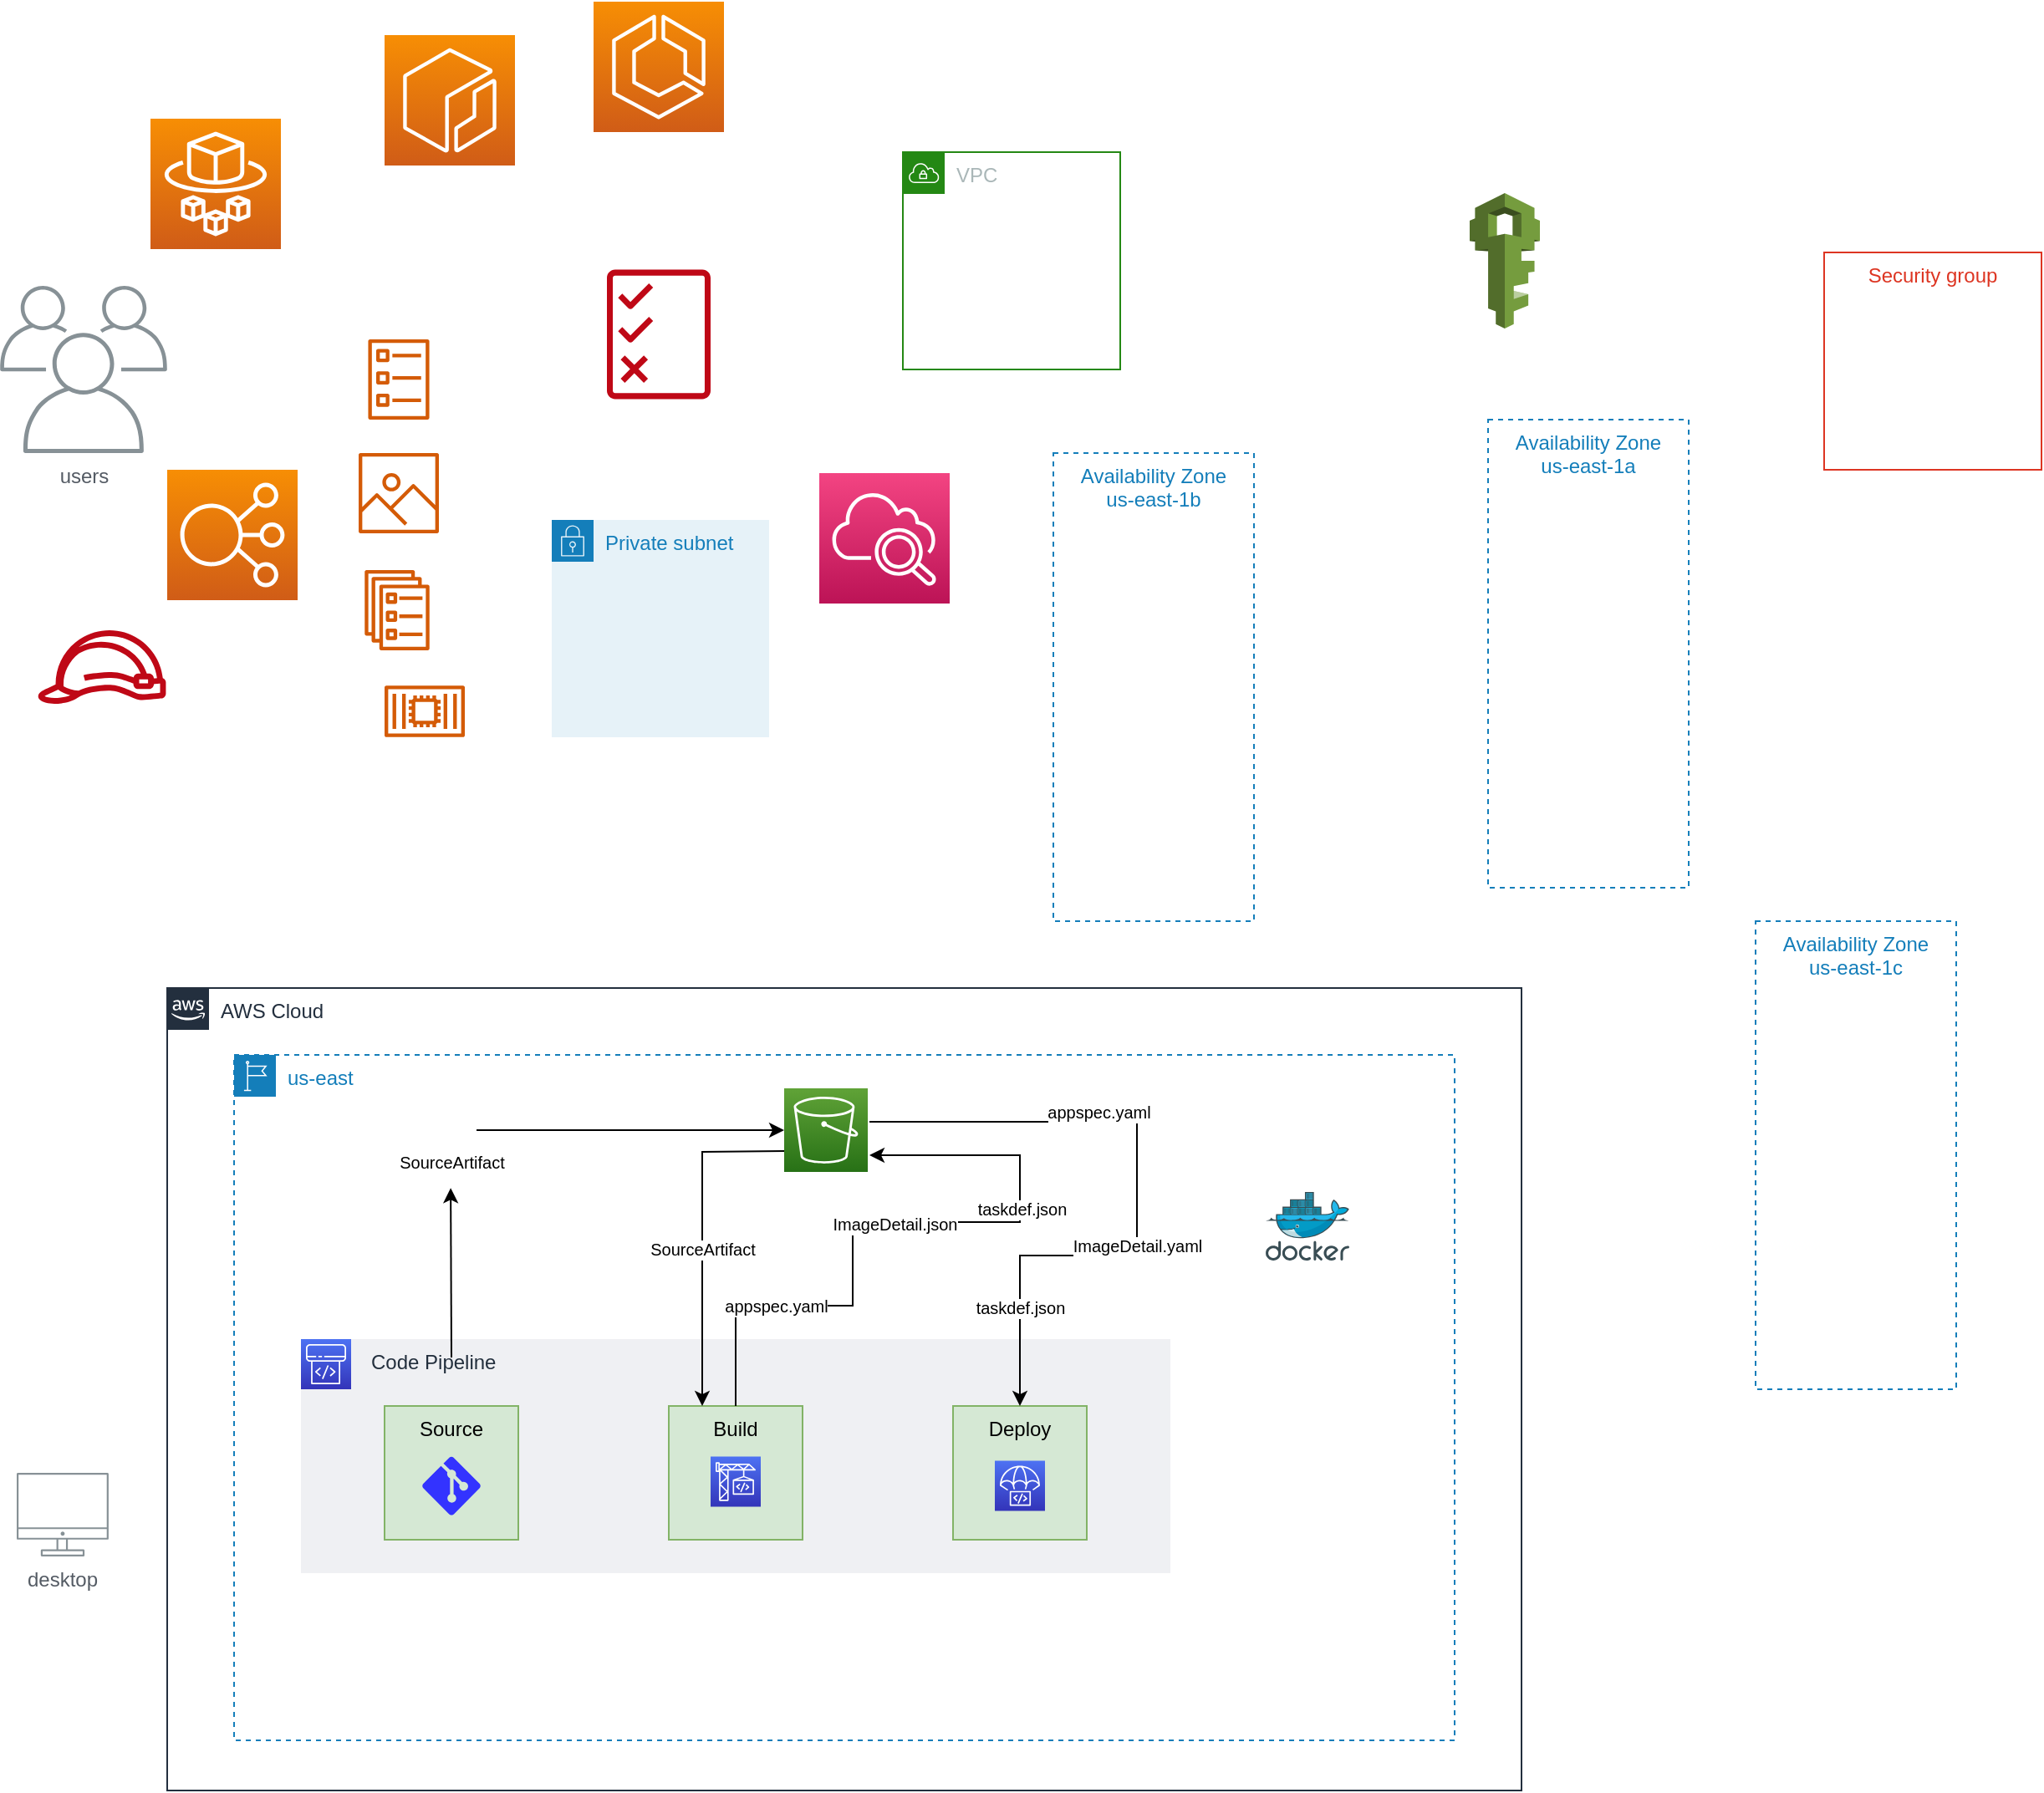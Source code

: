 <mxfile version="20.1.1" type="github">
  <diagram id="qCpsu6lBvLWQTeVwnFAU" name="Page-1">
    <mxGraphModel dx="1273" dy="761" grid="1" gridSize="10" guides="1" tooltips="1" connect="1" arrows="1" fold="1" page="1" pageScale="1" pageWidth="827" pageHeight="1169" math="0" shadow="0">
      <root>
        <mxCell id="0" />
        <mxCell id="1" parent="0" />
        <mxCell id="fsIm3HDob8JfFCVEmCF0-1" value="" style="sketch=0;points=[[0,0,0],[0.25,0,0],[0.5,0,0],[0.75,0,0],[1,0,0],[0,1,0],[0.25,1,0],[0.5,1,0],[0.75,1,0],[1,1,0],[0,0.25,0],[0,0.5,0],[0,0.75,0],[1,0.25,0],[1,0.5,0],[1,0.75,0]];outlineConnect=0;fontColor=#232F3E;gradientColor=#F78E04;gradientDirection=north;fillColor=#D05C17;strokeColor=#ffffff;dashed=0;verticalLabelPosition=bottom;verticalAlign=top;align=center;html=1;fontSize=12;fontStyle=0;aspect=fixed;shape=mxgraph.aws4.resourceIcon;resIcon=mxgraph.aws4.fargate;" vertex="1" parent="1">
          <mxGeometry x="110" y="70" width="78" height="78" as="geometry" />
        </mxCell>
        <mxCell id="fsIm3HDob8JfFCVEmCF0-2" value="" style="sketch=0;points=[[0,0,0],[0.25,0,0],[0.5,0,0],[0.75,0,0],[1,0,0],[0,1,0],[0.25,1,0],[0.5,1,0],[0.75,1,0],[1,1,0],[0,0.25,0],[0,0.5,0],[0,0.75,0],[1,0.25,0],[1,0.5,0],[1,0.75,0]];outlineConnect=0;fontColor=#232F3E;gradientColor=#F78E04;gradientDirection=north;fillColor=#D05C17;strokeColor=#ffffff;dashed=0;verticalLabelPosition=bottom;verticalAlign=top;align=center;html=1;fontSize=12;fontStyle=0;aspect=fixed;shape=mxgraph.aws4.resourceIcon;resIcon=mxgraph.aws4.elastic_load_balancing;" vertex="1" parent="1">
          <mxGeometry x="120" y="280" width="78" height="78" as="geometry" />
        </mxCell>
        <mxCell id="fsIm3HDob8JfFCVEmCF0-3" value="" style="sketch=0;points=[[0,0,0],[0.25,0,0],[0.5,0,0],[0.75,0,0],[1,0,0],[0,1,0],[0.25,1,0],[0.5,1,0],[0.75,1,0],[1,1,0],[0,0.25,0],[0,0.5,0],[0,0.75,0],[1,0.25,0],[1,0.5,0],[1,0.75,0]];points=[[0,0,0],[0.25,0,0],[0.5,0,0],[0.75,0,0],[1,0,0],[0,1,0],[0.25,1,0],[0.5,1,0],[0.75,1,0],[1,1,0],[0,0.25,0],[0,0.5,0],[0,0.75,0],[1,0.25,0],[1,0.5,0],[1,0.75,0]];outlineConnect=0;fontColor=#232F3E;gradientColor=#F34482;gradientDirection=north;fillColor=#BC1356;strokeColor=#ffffff;dashed=0;verticalLabelPosition=bottom;verticalAlign=top;align=center;html=1;fontSize=12;fontStyle=0;aspect=fixed;shape=mxgraph.aws4.resourceIcon;resIcon=mxgraph.aws4.cloudwatch_2;" vertex="1" parent="1">
          <mxGeometry x="510" y="282" width="78" height="78" as="geometry" />
        </mxCell>
        <mxCell id="fsIm3HDob8JfFCVEmCF0-4" value="AWS Cloud" style="points=[[0,0],[0.25,0],[0.5,0],[0.75,0],[1,0],[1,0.25],[1,0.5],[1,0.75],[1,1],[0.75,1],[0.5,1],[0.25,1],[0,1],[0,0.75],[0,0.5],[0,0.25]];outlineConnect=0;gradientColor=none;html=1;whiteSpace=wrap;fontSize=12;fontStyle=0;container=1;pointerEvents=0;collapsible=0;recursiveResize=0;shape=mxgraph.aws4.group;grIcon=mxgraph.aws4.group_aws_cloud_alt;strokeColor=#232F3E;fillColor=none;verticalAlign=top;align=left;spacingLeft=30;fontColor=#232F3E;dashed=0;" vertex="1" parent="1">
          <mxGeometry x="120" y="590" width="810" height="480" as="geometry" />
        </mxCell>
        <mxCell id="fsIm3HDob8JfFCVEmCF0-6" value="us-east" style="points=[[0,0],[0.25,0],[0.5,0],[0.75,0],[1,0],[1,0.25],[1,0.5],[1,0.75],[1,1],[0.75,1],[0.5,1],[0.25,1],[0,1],[0,0.75],[0,0.5],[0,0.25]];outlineConnect=0;gradientColor=none;html=1;whiteSpace=wrap;fontSize=12;fontStyle=0;container=1;pointerEvents=0;collapsible=0;recursiveResize=0;shape=mxgraph.aws4.group;grIcon=mxgraph.aws4.group_region;strokeColor=#147EBA;fillColor=none;verticalAlign=top;align=left;spacingLeft=30;fontColor=#147EBA;dashed=1;" vertex="1" parent="fsIm3HDob8JfFCVEmCF0-4">
          <mxGeometry x="40" y="40" width="730" height="410" as="geometry" />
        </mxCell>
        <mxCell id="fsIm3HDob8JfFCVEmCF0-25" value="            Code Pipeline" style="fillColor=#EFF0F3;strokeColor=none;dashed=0;verticalAlign=top;fontStyle=0;fontColor=#232F3D;align=left;" vertex="1" parent="fsIm3HDob8JfFCVEmCF0-6">
          <mxGeometry x="40" y="170" width="520" height="140" as="geometry" />
        </mxCell>
        <mxCell id="fsIm3HDob8JfFCVEmCF0-26" value="" style="sketch=0;points=[[0,0,0],[0.25,0,0],[0.5,0,0],[0.75,0,0],[1,0,0],[0,1,0],[0.25,1,0],[0.5,1,0],[0.75,1,0],[1,1,0],[0,0.25,0],[0,0.5,0],[0,0.75,0],[1,0.25,0],[1,0.5,0],[1,0.75,0]];outlineConnect=0;fontColor=#232F3E;gradientColor=#4D72F3;gradientDirection=north;fillColor=#3334B9;strokeColor=#ffffff;dashed=0;verticalLabelPosition=bottom;verticalAlign=top;align=center;html=1;fontSize=12;fontStyle=0;aspect=fixed;shape=mxgraph.aws4.resourceIcon;resIcon=mxgraph.aws4.codepipeline;" vertex="1" parent="fsIm3HDob8JfFCVEmCF0-6">
          <mxGeometry x="40" y="170" width="30" height="30" as="geometry" />
        </mxCell>
        <mxCell id="fsIm3HDob8JfFCVEmCF0-27" value="Source" style="fillColor=#d5e8d4;strokeColor=#82b366;dashed=0;verticalAlign=top;fontStyle=0;" vertex="1" parent="fsIm3HDob8JfFCVEmCF0-6">
          <mxGeometry x="90" y="210" width="80" height="80" as="geometry" />
        </mxCell>
        <mxCell id="fsIm3HDob8JfFCVEmCF0-33" value="Build" style="fillColor=#d5e8d4;strokeColor=#82b366;dashed=0;verticalAlign=top;fontStyle=0;" vertex="1" parent="fsIm3HDob8JfFCVEmCF0-6">
          <mxGeometry x="260" y="210" width="80" height="80" as="geometry" />
        </mxCell>
        <mxCell id="fsIm3HDob8JfFCVEmCF0-34" value="" style="sketch=0;points=[[0,0,0],[0.25,0,0],[0.5,0,0],[0.75,0,0],[1,0,0],[0,1,0],[0.25,1,0],[0.5,1,0],[0.75,1,0],[1,1,0],[0,0.25,0],[0,0.5,0],[0,0.75,0],[1,0.25,0],[1,0.5,0],[1,0.75,0]];outlineConnect=0;fontColor=#232F3E;gradientColor=#4D72F3;gradientDirection=north;fillColor=#3334B9;strokeColor=#ffffff;dashed=0;verticalLabelPosition=bottom;verticalAlign=top;align=center;html=1;fontSize=12;fontStyle=0;aspect=fixed;shape=mxgraph.aws4.resourceIcon;resIcon=mxgraph.aws4.codebuild;" vertex="1" parent="fsIm3HDob8JfFCVEmCF0-6">
          <mxGeometry x="285" y="240.25" width="30" height="30" as="geometry" />
        </mxCell>
        <mxCell id="fsIm3HDob8JfFCVEmCF0-35" value="" style="verticalLabelPosition=bottom;html=1;verticalAlign=top;align=center;strokeColor=none;fillColor=#3333FF;shape=mxgraph.azure.git_repository;" vertex="1" parent="fsIm3HDob8JfFCVEmCF0-6">
          <mxGeometry x="112.5" y="240.25" width="35" height="35" as="geometry" />
        </mxCell>
        <mxCell id="fsIm3HDob8JfFCVEmCF0-36" value="Deploy" style="fillColor=#d5e8d4;strokeColor=#82b366;dashed=0;verticalAlign=top;fontStyle=0;" vertex="1" parent="fsIm3HDob8JfFCVEmCF0-6">
          <mxGeometry x="430" y="210" width="80" height="80" as="geometry" />
        </mxCell>
        <mxCell id="fsIm3HDob8JfFCVEmCF0-37" value="" style="sketch=0;points=[[0,0,0],[0.25,0,0],[0.5,0,0],[0.75,0,0],[1,0,0],[0,1,0],[0.25,1,0],[0.5,1,0],[0.75,1,0],[1,1,0],[0,0.25,0],[0,0.5,0],[0,0.75,0],[1,0.25,0],[1,0.5,0],[1,0.75,0]];outlineConnect=0;fontColor=#232F3E;gradientColor=#4D72F3;gradientDirection=north;fillColor=#3334B9;strokeColor=#ffffff;dashed=0;verticalLabelPosition=bottom;verticalAlign=top;align=center;html=1;fontSize=12;fontStyle=0;aspect=fixed;shape=mxgraph.aws4.resourceIcon;resIcon=mxgraph.aws4.codedeploy;" vertex="1" parent="fsIm3HDob8JfFCVEmCF0-6">
          <mxGeometry x="455" y="242.75" width="30" height="30" as="geometry" />
        </mxCell>
        <mxCell id="fsIm3HDob8JfFCVEmCF0-10" value="" style="sketch=0;points=[[0,0,0],[0.25,0,0],[0.5,0,0],[0.75,0,0],[1,0,0],[0,1,0],[0.25,1,0],[0.5,1,0],[0.75,1,0],[1,1,0],[0,0.25,0],[0,0.5,0],[0,0.75,0],[1,0.25,0],[1,0.5,0],[1,0.75,0]];outlineConnect=0;fontColor=#232F3E;gradientColor=#60A337;gradientDirection=north;fillColor=#277116;strokeColor=#ffffff;dashed=0;verticalLabelPosition=bottom;verticalAlign=top;align=center;html=1;fontSize=12;fontStyle=0;aspect=fixed;shape=mxgraph.aws4.resourceIcon;resIcon=mxgraph.aws4.s3;" vertex="1" parent="fsIm3HDob8JfFCVEmCF0-6">
          <mxGeometry x="329" y="20" width="50" height="50" as="geometry" />
        </mxCell>
        <mxCell id="fsIm3HDob8JfFCVEmCF0-40" value="" style="shape=image;html=1;verticalAlign=top;verticalLabelPosition=bottom;labelBackgroundColor=#ffffff;imageAspect=0;aspect=fixed;image=https://cdn4.iconfinder.com/data/icons/spirit20/file-zip.png;strokeColor=default;fillColor=#3333FF;" vertex="1" parent="fsIm3HDob8JfFCVEmCF0-6">
          <mxGeometry x="115" y="30" width="30" height="30" as="geometry" />
        </mxCell>
        <mxCell id="fsIm3HDob8JfFCVEmCF0-41" value="&lt;font style=&quot;font-size: 10px;&quot;&gt;SourceArtifact&lt;/font&gt;" style="text;html=1;align=center;verticalAlign=middle;resizable=0;points=[];autosize=1;strokeColor=none;fillColor=none;" vertex="1" parent="fsIm3HDob8JfFCVEmCF0-6">
          <mxGeometry x="85" y="49" width="90" height="30" as="geometry" />
        </mxCell>
        <mxCell id="fsIm3HDob8JfFCVEmCF0-42" value="" style="endArrow=classic;html=1;rounded=0;fontSize=10;exitX=0.5;exitY=0;exitDx=0;exitDy=0;entryX=0.495;entryY=1.021;entryDx=0;entryDy=0;entryPerimeter=0;" edge="1" parent="fsIm3HDob8JfFCVEmCF0-6" target="fsIm3HDob8JfFCVEmCF0-41">
          <mxGeometry width="50" height="50" relative="1" as="geometry">
            <mxPoint x="130" y="181" as="sourcePoint" />
            <mxPoint x="340" y="161" as="targetPoint" />
          </mxGeometry>
        </mxCell>
        <mxCell id="fsIm3HDob8JfFCVEmCF0-43" value="" style="endArrow=classic;html=1;rounded=0;fontSize=10;exitX=1;exitY=0.5;exitDx=0;exitDy=0;" edge="1" parent="fsIm3HDob8JfFCVEmCF0-6" source="fsIm3HDob8JfFCVEmCF0-40" target="fsIm3HDob8JfFCVEmCF0-10">
          <mxGeometry width="50" height="50" relative="1" as="geometry">
            <mxPoint x="260" y="201" as="sourcePoint" />
            <mxPoint x="310" y="151" as="targetPoint" />
          </mxGeometry>
        </mxCell>
        <mxCell id="fsIm3HDob8JfFCVEmCF0-47" value="" style="endArrow=classic;html=1;rounded=0;fontSize=10;entryX=0.25;entryY=0;entryDx=0;entryDy=0;exitX=0;exitY=0.75;exitDx=0;exitDy=0;exitPerimeter=0;" edge="1" parent="fsIm3HDob8JfFCVEmCF0-6" source="fsIm3HDob8JfFCVEmCF0-10" target="fsIm3HDob8JfFCVEmCF0-33">
          <mxGeometry width="50" height="50" relative="1" as="geometry">
            <mxPoint x="270" y="200" as="sourcePoint" />
            <mxPoint x="320" y="150" as="targetPoint" />
            <Array as="points">
              <mxPoint x="280" y="58" />
            </Array>
          </mxGeometry>
        </mxCell>
        <mxCell id="fsIm3HDob8JfFCVEmCF0-66" value="SourceArtifact" style="edgeLabel;html=1;align=center;verticalAlign=middle;resizable=0;points=[];fontSize=10;" vertex="1" connectable="0" parent="fsIm3HDob8JfFCVEmCF0-47">
          <mxGeometry x="0.06" relative="1" as="geometry">
            <mxPoint as="offset" />
          </mxGeometry>
        </mxCell>
        <mxCell id="fsIm3HDob8JfFCVEmCF0-48" value="" style="shape=image;html=1;verticalAlign=top;verticalLabelPosition=bottom;labelBackgroundColor=#ffffff;imageAspect=0;aspect=fixed;image=https://cdn4.iconfinder.com/data/icons/spirit20/file-zip.png;strokeColor=default;fillColor=#3333FF;" vertex="1" parent="fsIm3HDob8JfFCVEmCF0-6">
          <mxGeometry x="329" y="112" width="30" height="30" as="geometry" />
        </mxCell>
        <mxCell id="fsIm3HDob8JfFCVEmCF0-50" value="" style="shape=image;html=1;verticalAlign=top;verticalLabelPosition=bottom;labelBackgroundColor=#ffffff;imageAspect=0;aspect=fixed;image=https://cdn4.iconfinder.com/data/icons/spirit20/file-zip.png;strokeColor=default;fillColor=#3333FF;" vertex="1" parent="fsIm3HDob8JfFCVEmCF0-6">
          <mxGeometry x="389" y="70" width="30" height="30" as="geometry" />
        </mxCell>
        <mxCell id="fsIm3HDob8JfFCVEmCF0-54" value="" style="endArrow=classic;html=1;rounded=0;fontSize=10;exitX=0.5;exitY=0;exitDx=0;exitDy=0;" edge="1" parent="fsIm3HDob8JfFCVEmCF0-6" source="fsIm3HDob8JfFCVEmCF0-33">
          <mxGeometry width="50" height="50" relative="1" as="geometry">
            <mxPoint x="340" y="240" as="sourcePoint" />
            <mxPoint x="380" y="60" as="targetPoint" />
            <Array as="points">
              <mxPoint x="300" y="160" />
              <mxPoint x="300" y="150" />
              <mxPoint x="370" y="150" />
              <mxPoint x="370" y="100" />
              <mxPoint x="470" y="100" />
              <mxPoint x="470" y="60" />
            </Array>
          </mxGeometry>
        </mxCell>
        <mxCell id="fsIm3HDob8JfFCVEmCF0-62" value="appspec.yaml" style="edgeLabel;html=1;align=center;verticalAlign=middle;resizable=0;points=[];fontSize=10;" vertex="1" connectable="0" parent="fsIm3HDob8JfFCVEmCF0-54">
          <mxGeometry x="-0.417" relative="1" as="geometry">
            <mxPoint x="-36" as="offset" />
          </mxGeometry>
        </mxCell>
        <mxCell id="fsIm3HDob8JfFCVEmCF0-63" value="ImageDetail.json" style="edgeLabel;html=1;align=center;verticalAlign=middle;resizable=0;points=[];fontSize=10;" vertex="1" connectable="0" parent="fsIm3HDob8JfFCVEmCF0-54">
          <mxGeometry x="0.171" y="-1" relative="1" as="geometry">
            <mxPoint x="-35" as="offset" />
          </mxGeometry>
        </mxCell>
        <mxCell id="fsIm3HDob8JfFCVEmCF0-65" value="taskdef.json" style="edgeLabel;html=1;align=center;verticalAlign=middle;resizable=0;points=[];fontSize=10;" vertex="1" connectable="0" parent="fsIm3HDob8JfFCVEmCF0-54">
          <mxGeometry x="0.404" y="-1" relative="1" as="geometry">
            <mxPoint as="offset" />
          </mxGeometry>
        </mxCell>
        <mxCell id="fsIm3HDob8JfFCVEmCF0-67" value="" style="shape=image;html=1;verticalAlign=top;verticalLabelPosition=bottom;labelBackgroundColor=#ffffff;imageAspect=0;aspect=fixed;image=https://cdn4.iconfinder.com/data/icons/spirit20/file-zip.png;strokeColor=default;fillColor=#3333FF;" vertex="1" parent="fsIm3HDob8JfFCVEmCF0-6">
          <mxGeometry x="265" y="82" width="30" height="30" as="geometry" />
        </mxCell>
        <mxCell id="fsIm3HDob8JfFCVEmCF0-79" value="" style="endArrow=classic;html=1;rounded=0;fontSize=10;" edge="1" parent="fsIm3HDob8JfFCVEmCF0-6" target="fsIm3HDob8JfFCVEmCF0-36">
          <mxGeometry width="50" height="50" relative="1" as="geometry">
            <mxPoint x="380" y="40" as="sourcePoint" />
            <mxPoint x="520" y="130" as="targetPoint" />
            <Array as="points">
              <mxPoint x="540" y="40" />
              <mxPoint x="540" y="120" />
              <mxPoint x="470" y="120" />
            </Array>
          </mxGeometry>
        </mxCell>
        <mxCell id="fsIm3HDob8JfFCVEmCF0-81" value="appspec.yaml" style="edgeLabel;html=1;align=center;verticalAlign=middle;resizable=0;points=[];fontSize=10;" vertex="1" connectable="0" parent="fsIm3HDob8JfFCVEmCF0-79">
          <mxGeometry x="-0.278" y="1" relative="1" as="geometry">
            <mxPoint x="-8" y="-5" as="offset" />
          </mxGeometry>
        </mxCell>
        <mxCell id="fsIm3HDob8JfFCVEmCF0-83" value="ImageDetail.yaml" style="edgeLabel;html=1;align=center;verticalAlign=middle;resizable=0;points=[];fontSize=10;" vertex="1" connectable="0" parent="fsIm3HDob8JfFCVEmCF0-79">
          <mxGeometry x="0.17" relative="1" as="geometry">
            <mxPoint as="offset" />
          </mxGeometry>
        </mxCell>
        <mxCell id="fsIm3HDob8JfFCVEmCF0-84" value="taskdef.json" style="edgeLabel;html=1;align=center;verticalAlign=middle;resizable=0;points=[];fontSize=10;" vertex="1" connectable="0" parent="fsIm3HDob8JfFCVEmCF0-79">
          <mxGeometry x="0.705" relative="1" as="geometry">
            <mxPoint as="offset" />
          </mxGeometry>
        </mxCell>
        <mxCell id="fsIm3HDob8JfFCVEmCF0-82" value="" style="shape=image;html=1;verticalAlign=top;verticalLabelPosition=bottom;labelBackgroundColor=#ffffff;imageAspect=0;aspect=fixed;image=https://cdn4.iconfinder.com/data/icons/spirit20/file-zip.png;strokeColor=default;fillColor=#3333FF;" vertex="1" parent="fsIm3HDob8JfFCVEmCF0-6">
          <mxGeometry x="503" y="4" width="30" height="30" as="geometry" />
        </mxCell>
        <mxCell id="fsIm3HDob8JfFCVEmCF0-91" value="" style="shape=image;html=1;verticalAlign=top;verticalLabelPosition=bottom;labelBackgroundColor=#ffffff;imageAspect=0;aspect=fixed;image=https://cdn4.iconfinder.com/data/icons/spirit20/file-zip.png;strokeColor=default;fillColor=#3333FF;" vertex="1" parent="fsIm3HDob8JfFCVEmCF0-6">
          <mxGeometry x="526" y="81" width="30" height="30" as="geometry" />
        </mxCell>
        <mxCell id="fsIm3HDob8JfFCVEmCF0-85" value="" style="shape=image;html=1;verticalAlign=top;verticalLabelPosition=bottom;labelBackgroundColor=#ffffff;imageAspect=0;aspect=fixed;image=https://cdn4.iconfinder.com/data/icons/spirit20/file-zip.png;strokeColor=default;fillColor=#3333FF;" vertex="1" parent="fsIm3HDob8JfFCVEmCF0-6">
          <mxGeometry x="455" y="49" width="30" height="30" as="geometry" />
        </mxCell>
        <mxCell id="fsIm3HDob8JfFCVEmCF0-13" value="" style="sketch=0;aspect=fixed;html=1;points=[];align=center;image;fontSize=12;image=img/lib/mscae/Docker.svg;" vertex="1" parent="fsIm3HDob8JfFCVEmCF0-6">
          <mxGeometry x="617" y="82" width="50" height="41" as="geometry" />
        </mxCell>
        <mxCell id="fsIm3HDob8JfFCVEmCF0-5" value="VPC" style="points=[[0,0],[0.25,0],[0.5,0],[0.75,0],[1,0],[1,0.25],[1,0.5],[1,0.75],[1,1],[0.75,1],[0.5,1],[0.25,1],[0,1],[0,0.75],[0,0.5],[0,0.25]];outlineConnect=0;gradientColor=none;html=1;whiteSpace=wrap;fontSize=12;fontStyle=0;container=1;pointerEvents=0;collapsible=0;recursiveResize=0;shape=mxgraph.aws4.group;grIcon=mxgraph.aws4.group_vpc;strokeColor=#248814;fillColor=none;verticalAlign=top;align=left;spacingLeft=30;fontColor=#AAB7B8;dashed=0;" vertex="1" parent="1">
          <mxGeometry x="560" y="90" width="130" height="130" as="geometry" />
        </mxCell>
        <mxCell id="fsIm3HDob8JfFCVEmCF0-8" value="Security group" style="fillColor=none;strokeColor=#DD3522;verticalAlign=top;fontStyle=0;fontColor=#DD3522;" vertex="1" parent="1">
          <mxGeometry x="1111" y="150" width="130" height="130" as="geometry" />
        </mxCell>
        <mxCell id="fsIm3HDob8JfFCVEmCF0-9" value="Private subnet" style="points=[[0,0],[0.25,0],[0.5,0],[0.75,0],[1,0],[1,0.25],[1,0.5],[1,0.75],[1,1],[0.75,1],[0.5,1],[0.25,1],[0,1],[0,0.75],[0,0.5],[0,0.25]];outlineConnect=0;gradientColor=none;html=1;whiteSpace=wrap;fontSize=12;fontStyle=0;container=1;pointerEvents=0;collapsible=0;recursiveResize=0;shape=mxgraph.aws4.group;grIcon=mxgraph.aws4.group_security_group;grStroke=0;strokeColor=#147EBA;fillColor=#E6F2F8;verticalAlign=top;align=left;spacingLeft=30;fontColor=#147EBA;dashed=0;" vertex="1" parent="1">
          <mxGeometry x="350" y="310" width="130" height="130" as="geometry" />
        </mxCell>
        <mxCell id="fsIm3HDob8JfFCVEmCF0-11" value="" style="sketch=0;points=[[0,0,0],[0.25,0,0],[0.5,0,0],[0.75,0,0],[1,0,0],[0,1,0],[0.25,1,0],[0.5,1,0],[0.75,1,0],[1,1,0],[0,0.25,0],[0,0.5,0],[0,0.75,0],[1,0.25,0],[1,0.5,0],[1,0.75,0]];outlineConnect=0;fontColor=#232F3E;gradientColor=#F78E04;gradientDirection=north;fillColor=#D05C17;strokeColor=#ffffff;dashed=0;verticalLabelPosition=bottom;verticalAlign=top;align=center;html=1;fontSize=12;fontStyle=0;aspect=fixed;shape=mxgraph.aws4.resourceIcon;resIcon=mxgraph.aws4.ecr;" vertex="1" parent="1">
          <mxGeometry x="250" y="20" width="78" height="78" as="geometry" />
        </mxCell>
        <mxCell id="fsIm3HDob8JfFCVEmCF0-12" value="" style="sketch=0;points=[[0,0,0],[0.25,0,0],[0.5,0,0],[0.75,0,0],[1,0,0],[0,1,0],[0.25,1,0],[0.5,1,0],[0.75,1,0],[1,1,0],[0,0.25,0],[0,0.5,0],[0,0.75,0],[1,0.25,0],[1,0.5,0],[1,0.75,0]];outlineConnect=0;fontColor=#232F3E;gradientColor=#F78E04;gradientDirection=north;fillColor=#D05C17;strokeColor=#ffffff;dashed=0;verticalLabelPosition=bottom;verticalAlign=top;align=center;html=1;fontSize=12;fontStyle=0;aspect=fixed;shape=mxgraph.aws4.resourceIcon;resIcon=mxgraph.aws4.ecs;" vertex="1" parent="1">
          <mxGeometry x="375" width="78" height="78" as="geometry" />
        </mxCell>
        <mxCell id="fsIm3HDob8JfFCVEmCF0-14" value="users" style="sketch=0;outlineConnect=0;gradientColor=none;fontColor=#545B64;strokeColor=none;fillColor=#879196;dashed=0;verticalLabelPosition=bottom;verticalAlign=top;align=center;html=1;fontSize=12;fontStyle=0;aspect=fixed;shape=mxgraph.aws4.illustration_users;pointerEvents=1" vertex="1" parent="1">
          <mxGeometry x="20" y="170" width="100" height="100" as="geometry" />
        </mxCell>
        <mxCell id="fsIm3HDob8JfFCVEmCF0-15" value="desktop" style="sketch=0;outlineConnect=0;gradientColor=none;fontColor=#545B64;strokeColor=none;fillColor=#879196;dashed=0;verticalLabelPosition=bottom;verticalAlign=top;align=center;html=1;fontSize=12;fontStyle=0;aspect=fixed;shape=mxgraph.aws4.illustration_desktop;pointerEvents=1" vertex="1" parent="1">
          <mxGeometry x="30" y="880" width="54.95" height="50" as="geometry" />
        </mxCell>
        <mxCell id="fsIm3HDob8JfFCVEmCF0-16" value="" style="sketch=0;outlineConnect=0;fontColor=#232F3E;gradientColor=none;fillColor=#D45B07;strokeColor=none;dashed=0;verticalLabelPosition=bottom;verticalAlign=top;align=center;html=1;fontSize=12;fontStyle=0;aspect=fixed;pointerEvents=1;shape=mxgraph.aws4.ecs_task;" vertex="1" parent="1">
          <mxGeometry x="240" y="202" width="37" height="48" as="geometry" />
        </mxCell>
        <mxCell id="fsIm3HDob8JfFCVEmCF0-17" value="" style="sketch=0;outlineConnect=0;fontColor=#232F3E;gradientColor=none;fillColor=#D45B07;strokeColor=none;dashed=0;verticalLabelPosition=bottom;verticalAlign=top;align=center;html=1;fontSize=12;fontStyle=0;aspect=fixed;pointerEvents=1;shape=mxgraph.aws4.container_registry_image;" vertex="1" parent="1">
          <mxGeometry x="234.5" y="270" width="48" height="48" as="geometry" />
        </mxCell>
        <mxCell id="fsIm3HDob8JfFCVEmCF0-18" value="" style="sketch=0;outlineConnect=0;fontColor=#232F3E;gradientColor=none;fillColor=#D45B07;strokeColor=none;dashed=0;verticalLabelPosition=bottom;verticalAlign=top;align=center;html=1;fontSize=12;fontStyle=0;aspect=fixed;pointerEvents=1;shape=mxgraph.aws4.ecs_service;" vertex="1" parent="1">
          <mxGeometry x="238" y="340" width="39" height="48" as="geometry" />
        </mxCell>
        <mxCell id="fsIm3HDob8JfFCVEmCF0-19" value="" style="sketch=0;outlineConnect=0;fontColor=#232F3E;gradientColor=none;fillColor=#D45B07;strokeColor=none;dashed=0;verticalLabelPosition=bottom;verticalAlign=top;align=center;html=1;fontSize=12;fontStyle=0;aspect=fixed;pointerEvents=1;shape=mxgraph.aws4.container_2;" vertex="1" parent="1">
          <mxGeometry x="250" y="409" width="48" height="31" as="geometry" />
        </mxCell>
        <mxCell id="fsIm3HDob8JfFCVEmCF0-20" value="" style="sketch=0;outlineConnect=0;fontColor=#232F3E;gradientColor=none;fillColor=#BF0816;strokeColor=none;dashed=0;verticalLabelPosition=bottom;verticalAlign=top;align=center;html=1;fontSize=12;fontStyle=0;aspect=fixed;pointerEvents=1;shape=mxgraph.aws4.role;" vertex="1" parent="1">
          <mxGeometry x="42" y="376" width="78" height="44" as="geometry" />
        </mxCell>
        <mxCell id="fsIm3HDob8JfFCVEmCF0-21" value="" style="sketch=0;outlineConnect=0;fontColor=#232F3E;gradientColor=none;fillColor=#BF0816;strokeColor=none;dashed=0;verticalLabelPosition=bottom;verticalAlign=top;align=center;html=1;fontSize=12;fontStyle=0;aspect=fixed;pointerEvents=1;shape=mxgraph.aws4.permissions;" vertex="1" parent="1">
          <mxGeometry x="383" y="160" width="62" height="78" as="geometry" />
        </mxCell>
        <mxCell id="fsIm3HDob8JfFCVEmCF0-22" value="" style="outlineConnect=0;dashed=0;verticalLabelPosition=bottom;verticalAlign=top;align=center;html=1;shape=mxgraph.aws3.iam;fillColor=#759C3E;gradientColor=none;" vertex="1" parent="1">
          <mxGeometry x="899" y="114.5" width="42" height="81" as="geometry" />
        </mxCell>
        <mxCell id="fsIm3HDob8JfFCVEmCF0-23" value="Availability Zone &#xa;us-east-1b" style="fillColor=none;strokeColor=#147EBA;dashed=1;verticalAlign=top;fontStyle=0;fontColor=#147EBA;" vertex="1" parent="1">
          <mxGeometry x="650" y="270" width="120" height="280" as="geometry" />
        </mxCell>
        <mxCell id="fsIm3HDob8JfFCVEmCF0-7" value="Availability Zone &#xa;us-east-1a" style="fillColor=none;strokeColor=#147EBA;dashed=1;verticalAlign=top;fontStyle=0;fontColor=#147EBA;" vertex="1" parent="1">
          <mxGeometry x="910" y="250" width="120" height="280" as="geometry" />
        </mxCell>
        <mxCell id="fsIm3HDob8JfFCVEmCF0-24" value="Availability Zone &#xa;us-east-1c" style="fillColor=none;strokeColor=#147EBA;dashed=1;verticalAlign=top;fontStyle=0;fontColor=#147EBA;" vertex="1" parent="1">
          <mxGeometry x="1070" y="550" width="120" height="280" as="geometry" />
        </mxCell>
        <mxCell id="fsIm3HDob8JfFCVEmCF0-86" value="" style="shape=image;html=1;verticalAlign=top;verticalLabelPosition=bottom;labelBackgroundColor=#ffffff;imageAspect=0;aspect=fixed;image=https://cdn4.iconfinder.com/data/icons/spirit20/file-zip.png;strokeColor=default;fillColor=#3333FF;" vertex="1" parent="1">
          <mxGeometry x="617" y="747" width="30" height="30" as="geometry" />
        </mxCell>
      </root>
    </mxGraphModel>
  </diagram>
</mxfile>

